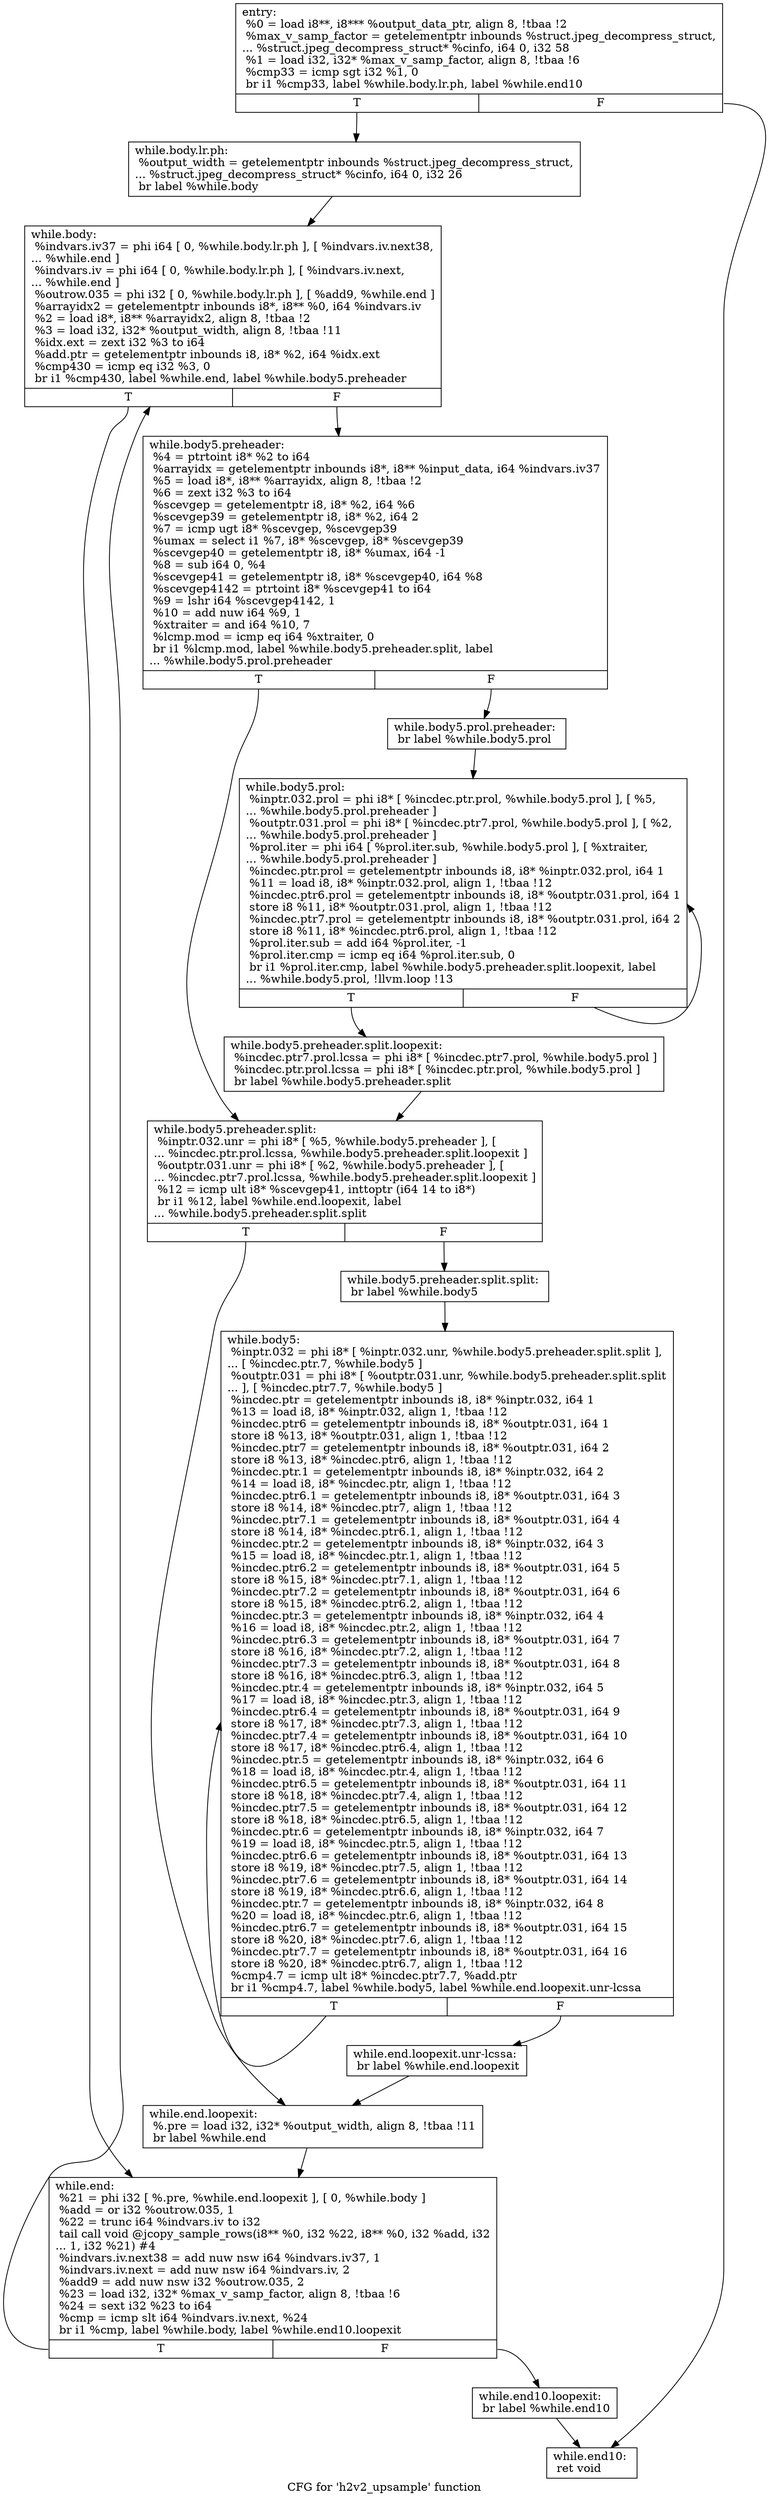 digraph "CFG for 'h2v2_upsample' function" {
	label="CFG for 'h2v2_upsample' function";

	Node0x5cdead0 [shape=record,label="{entry:\l  %0 = load i8**, i8*** %output_data_ptr, align 8, !tbaa !2\l  %max_v_samp_factor = getelementptr inbounds %struct.jpeg_decompress_struct,\l... %struct.jpeg_decompress_struct* %cinfo, i64 0, i32 58\l  %1 = load i32, i32* %max_v_samp_factor, align 8, !tbaa !6\l  %cmp33 = icmp sgt i32 %1, 0\l  br i1 %cmp33, label %while.body.lr.ph, label %while.end10\l|{<s0>T|<s1>F}}"];
	Node0x5cdead0:s0 -> Node0x5cded40;
	Node0x5cdead0:s1 -> Node0x5cdee40;
	Node0x5cded40 [shape=record,label="{while.body.lr.ph:                                 \l  %output_width = getelementptr inbounds %struct.jpeg_decompress_struct,\l... %struct.jpeg_decompress_struct* %cinfo, i64 0, i32 26\l  br label %while.body\l}"];
	Node0x5cded40 -> Node0x5cdf050;
	Node0x5cdf050 [shape=record,label="{while.body:                                       \l  %indvars.iv37 = phi i64 [ 0, %while.body.lr.ph ], [ %indvars.iv.next38,\l... %while.end ]\l  %indvars.iv = phi i64 [ 0, %while.body.lr.ph ], [ %indvars.iv.next,\l... %while.end ]\l  %outrow.035 = phi i32 [ 0, %while.body.lr.ph ], [ %add9, %while.end ]\l  %arrayidx2 = getelementptr inbounds i8*, i8** %0, i64 %indvars.iv\l  %2 = load i8*, i8** %arrayidx2, align 8, !tbaa !2\l  %3 = load i32, i32* %output_width, align 8, !tbaa !11\l  %idx.ext = zext i32 %3 to i64\l  %add.ptr = getelementptr inbounds i8, i8* %2, i64 %idx.ext\l  %cmp430 = icmp eq i32 %3, 0\l  br i1 %cmp430, label %while.end, label %while.body5.preheader\l|{<s0>T|<s1>F}}"];
	Node0x5cdf050:s0 -> Node0x5cdf160;
	Node0x5cdf050:s1 -> Node0x5cdfa10;
	Node0x5cdfa10 [shape=record,label="{while.body5.preheader:                            \l  %4 = ptrtoint i8* %2 to i64\l  %arrayidx = getelementptr inbounds i8*, i8** %input_data, i64 %indvars.iv37\l  %5 = load i8*, i8** %arrayidx, align 8, !tbaa !2\l  %6 = zext i32 %3 to i64\l  %scevgep = getelementptr i8, i8* %2, i64 %6\l  %scevgep39 = getelementptr i8, i8* %2, i64 2\l  %7 = icmp ugt i8* %scevgep, %scevgep39\l  %umax = select i1 %7, i8* %scevgep, i8* %scevgep39\l  %scevgep40 = getelementptr i8, i8* %umax, i64 -1\l  %8 = sub i64 0, %4\l  %scevgep41 = getelementptr i8, i8* %scevgep40, i64 %8\l  %scevgep4142 = ptrtoint i8* %scevgep41 to i64\l  %9 = lshr i64 %scevgep4142, 1\l  %10 = add nuw i64 %9, 1\l  %xtraiter = and i64 %10, 7\l  %lcmp.mod = icmp eq i64 %xtraiter, 0\l  br i1 %lcmp.mod, label %while.body5.preheader.split, label\l... %while.body5.prol.preheader\l|{<s0>T|<s1>F}}"];
	Node0x5cdfa10:s0 -> Node0x5cdfba0;
	Node0x5cdfa10:s1 -> Node0x5ce0780;
	Node0x5ce0780 [shape=record,label="{while.body5.prol.preheader:                       \l  br label %while.body5.prol\l}"];
	Node0x5ce0780 -> Node0x5ce0930;
	Node0x5ce0930 [shape=record,label="{while.body5.prol:                                 \l  %inptr.032.prol = phi i8* [ %incdec.ptr.prol, %while.body5.prol ], [ %5,\l... %while.body5.prol.preheader ]\l  %outptr.031.prol = phi i8* [ %incdec.ptr7.prol, %while.body5.prol ], [ %2,\l... %while.body5.prol.preheader ]\l  %prol.iter = phi i64 [ %prol.iter.sub, %while.body5.prol ], [ %xtraiter,\l... %while.body5.prol.preheader ]\l  %incdec.ptr.prol = getelementptr inbounds i8, i8* %inptr.032.prol, i64 1\l  %11 = load i8, i8* %inptr.032.prol, align 1, !tbaa !12\l  %incdec.ptr6.prol = getelementptr inbounds i8, i8* %outptr.031.prol, i64 1\l  store i8 %11, i8* %outptr.031.prol, align 1, !tbaa !12\l  %incdec.ptr7.prol = getelementptr inbounds i8, i8* %outptr.031.prol, i64 2\l  store i8 %11, i8* %incdec.ptr6.prol, align 1, !tbaa !12\l  %prol.iter.sub = add i64 %prol.iter, -1\l  %prol.iter.cmp = icmp eq i64 %prol.iter.sub, 0\l  br i1 %prol.iter.cmp, label %while.body5.preheader.split.loopexit, label\l... %while.body5.prol, !llvm.loop !13\l|{<s0>T|<s1>F}}"];
	Node0x5ce0930:s0 -> Node0x5ce12f0;
	Node0x5ce0930:s1 -> Node0x5ce0930;
	Node0x5ce12f0 [shape=record,label="{while.body5.preheader.split.loopexit:             \l  %incdec.ptr7.prol.lcssa = phi i8* [ %incdec.ptr7.prol, %while.body5.prol ]\l  %incdec.ptr.prol.lcssa = phi i8* [ %incdec.ptr.prol, %while.body5.prol ]\l  br label %while.body5.preheader.split\l}"];
	Node0x5ce12f0 -> Node0x5cdfba0;
	Node0x5cdfba0 [shape=record,label="{while.body5.preheader.split:                      \l  %inptr.032.unr = phi i8* [ %5, %while.body5.preheader ], [\l... %incdec.ptr.prol.lcssa, %while.body5.preheader.split.loopexit ]\l  %outptr.031.unr = phi i8* [ %2, %while.body5.preheader ], [\l... %incdec.ptr7.prol.lcssa, %while.body5.preheader.split.loopexit ]\l  %12 = icmp ult i8* %scevgep41, inttoptr (i64 14 to i8*)\l  br i1 %12, label %while.end.loopexit, label\l... %while.body5.preheader.split.split\l|{<s0>T|<s1>F}}"];
	Node0x5cdfba0:s0 -> Node0x5ce1700;
	Node0x5cdfba0:s1 -> Node0x5ce1800;
	Node0x5ce1800 [shape=record,label="{while.body5.preheader.split.split:                \l  br label %while.body5\l}"];
	Node0x5ce1800 -> Node0x5ce19b0;
	Node0x5ce19b0 [shape=record,label="{while.body5:                                      \l  %inptr.032 = phi i8* [ %inptr.032.unr, %while.body5.preheader.split.split ],\l... [ %incdec.ptr.7, %while.body5 ]\l  %outptr.031 = phi i8* [ %outptr.031.unr, %while.body5.preheader.split.split\l... ], [ %incdec.ptr7.7, %while.body5 ]\l  %incdec.ptr = getelementptr inbounds i8, i8* %inptr.032, i64 1\l  %13 = load i8, i8* %inptr.032, align 1, !tbaa !12\l  %incdec.ptr6 = getelementptr inbounds i8, i8* %outptr.031, i64 1\l  store i8 %13, i8* %outptr.031, align 1, !tbaa !12\l  %incdec.ptr7 = getelementptr inbounds i8, i8* %outptr.031, i64 2\l  store i8 %13, i8* %incdec.ptr6, align 1, !tbaa !12\l  %incdec.ptr.1 = getelementptr inbounds i8, i8* %inptr.032, i64 2\l  %14 = load i8, i8* %incdec.ptr, align 1, !tbaa !12\l  %incdec.ptr6.1 = getelementptr inbounds i8, i8* %outptr.031, i64 3\l  store i8 %14, i8* %incdec.ptr7, align 1, !tbaa !12\l  %incdec.ptr7.1 = getelementptr inbounds i8, i8* %outptr.031, i64 4\l  store i8 %14, i8* %incdec.ptr6.1, align 1, !tbaa !12\l  %incdec.ptr.2 = getelementptr inbounds i8, i8* %inptr.032, i64 3\l  %15 = load i8, i8* %incdec.ptr.1, align 1, !tbaa !12\l  %incdec.ptr6.2 = getelementptr inbounds i8, i8* %outptr.031, i64 5\l  store i8 %15, i8* %incdec.ptr7.1, align 1, !tbaa !12\l  %incdec.ptr7.2 = getelementptr inbounds i8, i8* %outptr.031, i64 6\l  store i8 %15, i8* %incdec.ptr6.2, align 1, !tbaa !12\l  %incdec.ptr.3 = getelementptr inbounds i8, i8* %inptr.032, i64 4\l  %16 = load i8, i8* %incdec.ptr.2, align 1, !tbaa !12\l  %incdec.ptr6.3 = getelementptr inbounds i8, i8* %outptr.031, i64 7\l  store i8 %16, i8* %incdec.ptr7.2, align 1, !tbaa !12\l  %incdec.ptr7.3 = getelementptr inbounds i8, i8* %outptr.031, i64 8\l  store i8 %16, i8* %incdec.ptr6.3, align 1, !tbaa !12\l  %incdec.ptr.4 = getelementptr inbounds i8, i8* %inptr.032, i64 5\l  %17 = load i8, i8* %incdec.ptr.3, align 1, !tbaa !12\l  %incdec.ptr6.4 = getelementptr inbounds i8, i8* %outptr.031, i64 9\l  store i8 %17, i8* %incdec.ptr7.3, align 1, !tbaa !12\l  %incdec.ptr7.4 = getelementptr inbounds i8, i8* %outptr.031, i64 10\l  store i8 %17, i8* %incdec.ptr6.4, align 1, !tbaa !12\l  %incdec.ptr.5 = getelementptr inbounds i8, i8* %inptr.032, i64 6\l  %18 = load i8, i8* %incdec.ptr.4, align 1, !tbaa !12\l  %incdec.ptr6.5 = getelementptr inbounds i8, i8* %outptr.031, i64 11\l  store i8 %18, i8* %incdec.ptr7.4, align 1, !tbaa !12\l  %incdec.ptr7.5 = getelementptr inbounds i8, i8* %outptr.031, i64 12\l  store i8 %18, i8* %incdec.ptr6.5, align 1, !tbaa !12\l  %incdec.ptr.6 = getelementptr inbounds i8, i8* %inptr.032, i64 7\l  %19 = load i8, i8* %incdec.ptr.5, align 1, !tbaa !12\l  %incdec.ptr6.6 = getelementptr inbounds i8, i8* %outptr.031, i64 13\l  store i8 %19, i8* %incdec.ptr7.5, align 1, !tbaa !12\l  %incdec.ptr7.6 = getelementptr inbounds i8, i8* %outptr.031, i64 14\l  store i8 %19, i8* %incdec.ptr6.6, align 1, !tbaa !12\l  %incdec.ptr.7 = getelementptr inbounds i8, i8* %inptr.032, i64 8\l  %20 = load i8, i8* %incdec.ptr.6, align 1, !tbaa !12\l  %incdec.ptr6.7 = getelementptr inbounds i8, i8* %outptr.031, i64 15\l  store i8 %20, i8* %incdec.ptr7.6, align 1, !tbaa !12\l  %incdec.ptr7.7 = getelementptr inbounds i8, i8* %outptr.031, i64 16\l  store i8 %20, i8* %incdec.ptr6.7, align 1, !tbaa !12\l  %cmp4.7 = icmp ult i8* %incdec.ptr7.7, %add.ptr\l  br i1 %cmp4.7, label %while.body5, label %while.end.loopexit.unr-lcssa\l|{<s0>T|<s1>F}}"];
	Node0x5ce19b0:s0 -> Node0x5ce19b0;
	Node0x5ce19b0:s1 -> Node0x5caf220;
	Node0x5caf220 [shape=record,label="{while.end.loopexit.unr-lcssa:                     \l  br label %while.end.loopexit\l}"];
	Node0x5caf220 -> Node0x5ce1700;
	Node0x5ce1700 [shape=record,label="{while.end.loopexit:                               \l  %.pre = load i32, i32* %output_width, align 8, !tbaa !11\l  br label %while.end\l}"];
	Node0x5ce1700 -> Node0x5cdf160;
	Node0x5cdf160 [shape=record,label="{while.end:                                        \l  %21 = phi i32 [ %.pre, %while.end.loopexit ], [ 0, %while.body ]\l  %add = or i32 %outrow.035, 1\l  %22 = trunc i64 %indvars.iv to i32\l  tail call void @jcopy_sample_rows(i8** %0, i32 %22, i8** %0, i32 %add, i32\l... 1, i32 %21) #4\l  %indvars.iv.next38 = add nuw nsw i64 %indvars.iv37, 1\l  %indvars.iv.next = add nuw nsw i64 %indvars.iv, 2\l  %add9 = add nuw nsw i32 %outrow.035, 2\l  %23 = load i32, i32* %max_v_samp_factor, align 8, !tbaa !6\l  %24 = sext i32 %23 to i64\l  %cmp = icmp slt i64 %indvars.iv.next, %24\l  br i1 %cmp, label %while.body, label %while.end10.loopexit\l|{<s0>T|<s1>F}}"];
	Node0x5cdf160:s0 -> Node0x5cdf050;
	Node0x5cdf160:s1 -> Node0x5cc7a10;
	Node0x5cc7a10 [shape=record,label="{while.end10.loopexit:                             \l  br label %while.end10\l}"];
	Node0x5cc7a10 -> Node0x5cdee40;
	Node0x5cdee40 [shape=record,label="{while.end10:                                      \l  ret void\l}"];
}
